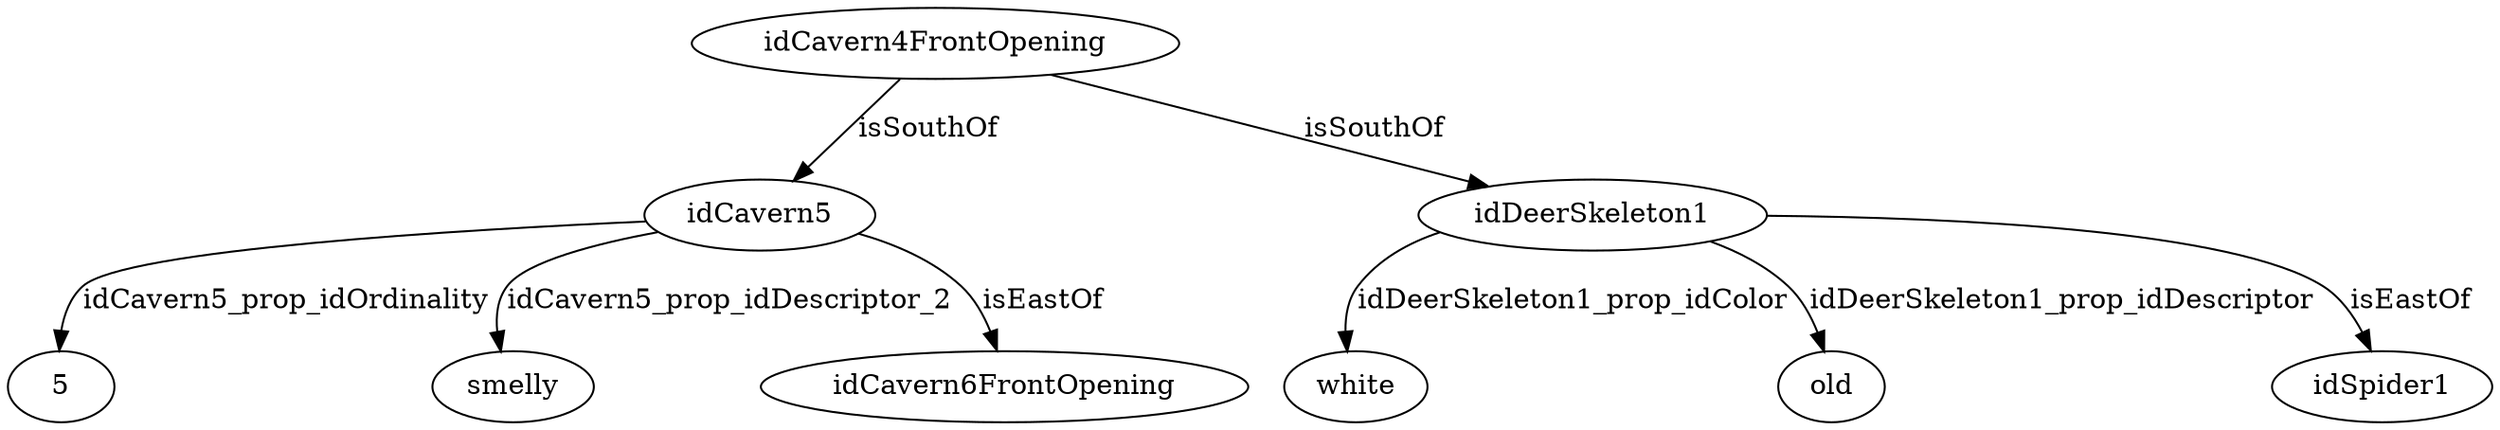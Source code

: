 strict digraph  {
idCavern4FrontOpening [node_type=entity_node, root=root];
idCavern5;
5;
smelly;
idDeerSkeleton1;
white;
old;
idCavern6FrontOpening;
idSpider1;
idCavern4FrontOpening -> idCavern5  [edge_type=relationship, label=isSouthOf];
idCavern4FrontOpening -> idDeerSkeleton1  [edge_type=relationship, label=isSouthOf];
idCavern5 -> 5  [edge_type=property, label=idCavern5_prop_idOrdinality];
idCavern5 -> smelly  [edge_type=property, label=idCavern5_prop_idDescriptor_2];
idCavern5 -> idCavern6FrontOpening  [edge_type=relationship, label=isEastOf];
idDeerSkeleton1 -> white  [edge_type=property, label=idDeerSkeleton1_prop_idColor];
idDeerSkeleton1 -> old  [edge_type=property, label=idDeerSkeleton1_prop_idDescriptor];
idDeerSkeleton1 -> idSpider1  [edge_type=relationship, label=isEastOf];
}
